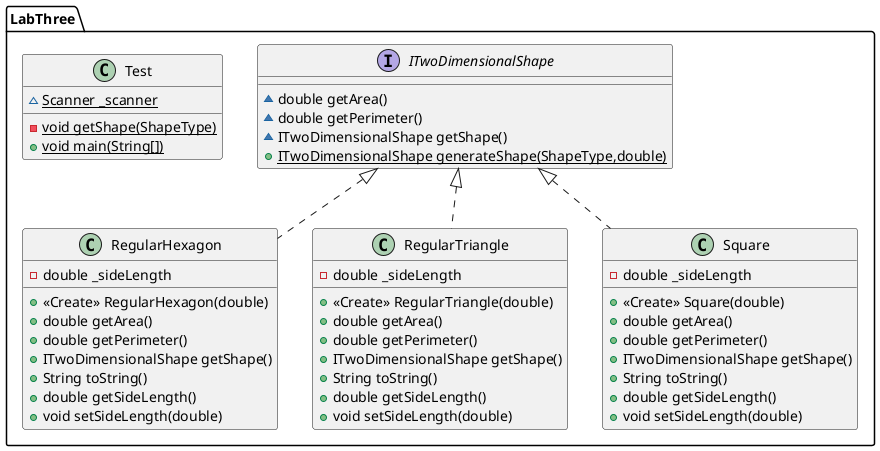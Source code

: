 @startuml
interface LabThree.ITwoDimensionalShape {
~ double getArea()
~ double getPerimeter()
~ ITwoDimensionalShape getShape()
+ {static} ITwoDimensionalShape generateShape(ShapeType,double)
}
class LabThree.Test {
~ {static} Scanner _scanner
- {static} void getShape(ShapeType)
+ {static} void main(String[])
}
class LabThree.RegularHexagon {
- double _sideLength
+ <<Create>> RegularHexagon(double)
+ double getArea()
+ double getPerimeter()
+ ITwoDimensionalShape getShape()
+ String toString()
+ double getSideLength()
+ void setSideLength(double)
}
class LabThree.RegularTriangle {
- double _sideLength
+ <<Create>> RegularTriangle(double)
+ double getArea()
+ double getPerimeter()
+ ITwoDimensionalShape getShape()
+ String toString()
+ double getSideLength()
+ void setSideLength(double)
}
class LabThree.Square {
- double _sideLength
+ <<Create>> Square(double)
+ double getArea()
+ double getPerimeter()
+ ITwoDimensionalShape getShape()
+ String toString()
+ double getSideLength()
+ void setSideLength(double)
}


LabThree.ITwoDimensionalShape <|.. LabThree.RegularHexagon
LabThree.ITwoDimensionalShape <|.. LabThree.RegularTriangle
LabThree.ITwoDimensionalShape <|.. LabThree.Square
@enduml